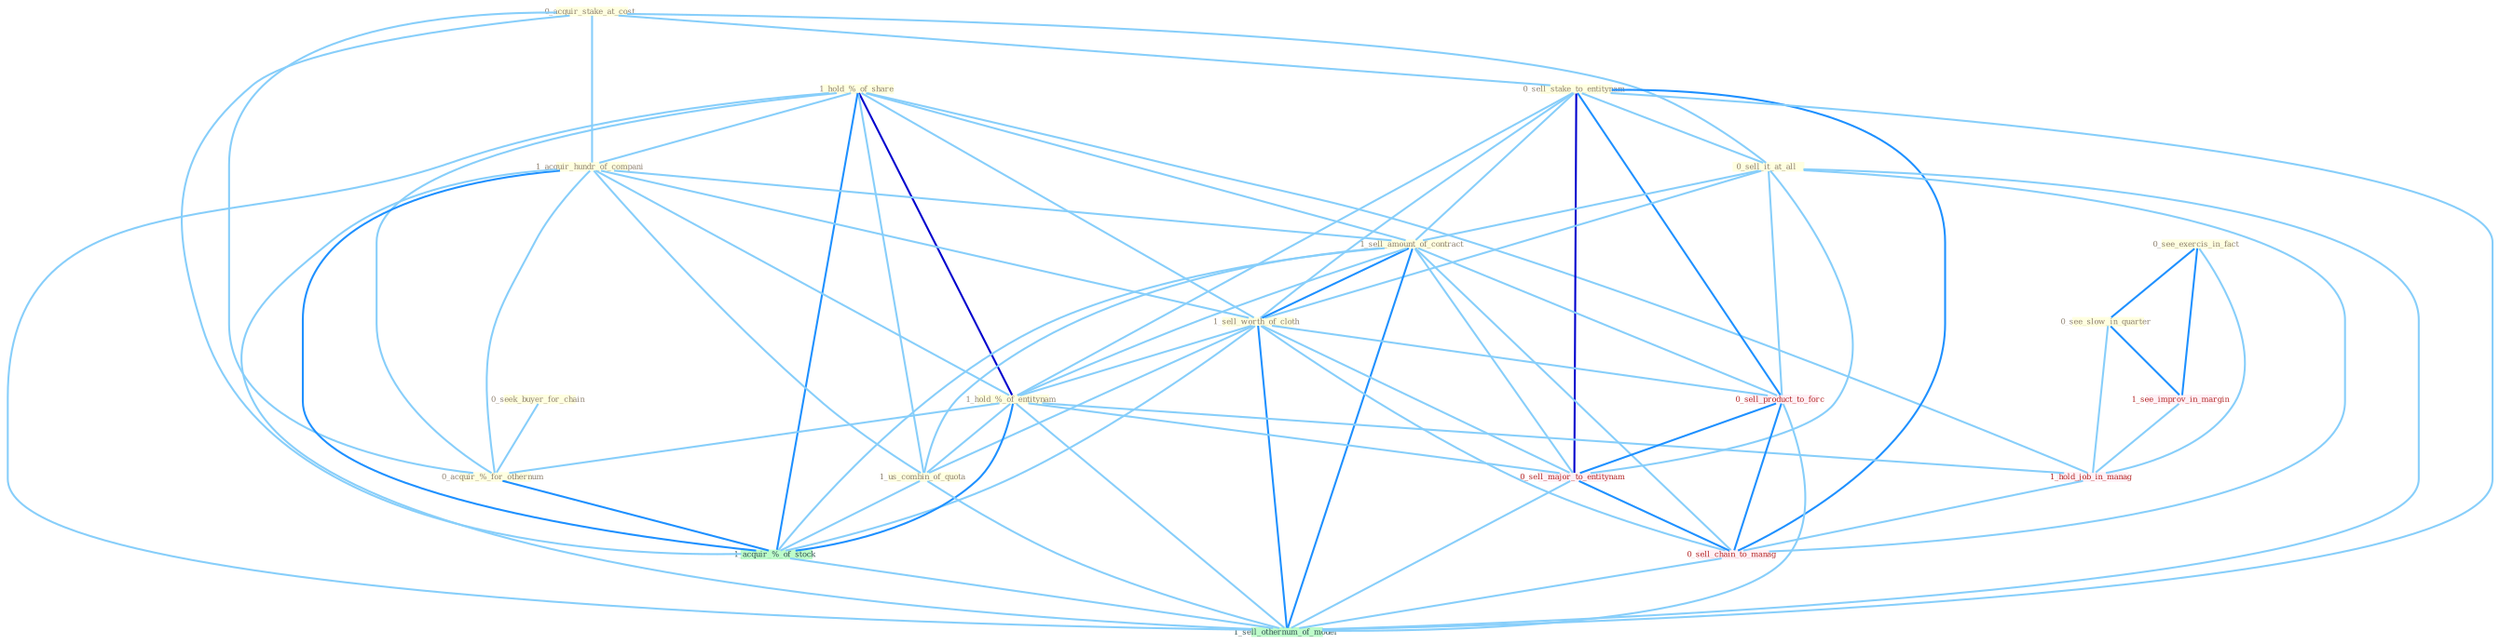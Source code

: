 Graph G{ 
    node
    [shape=polygon,style=filled,width=.5,height=.06,color="#BDFCC9",fixedsize=true,fontsize=4,
    fontcolor="#2f4f4f"];
    {node
    [color="#ffffe0", fontcolor="#8b7d6b"] "0_seek_buyer_for_chain " "0_see_exercis_in_fact " "0_acquir_stake_at_cost " "1_hold_%_of_share " "0_sell_stake_to_entitynam " "0_sell_it_at_all " "0_see_slow_in_quarter " "1_acquir_hundr_of_compani " "1_sell_amount_of_contract " "1_sell_worth_of_cloth " "1_hold_%_of_entitynam " "1_us_combin_of_quota " "0_acquir_%_for_othernum "}
{node [color="#fff0f5", fontcolor="#b22222"] "1_see_improv_in_margin " "1_hold_job_in_manag " "0_sell_product_to_forc " "0_sell_major_to_entitynam " "0_sell_chain_to_manag "}
edge [color="#B0E2FF"];

	"0_seek_buyer_for_chain " -- "0_acquir_%_for_othernum " [w="1", color="#87cefa" ];
	"0_see_exercis_in_fact " -- "0_see_slow_in_quarter " [w="2", color="#1e90ff" , len=0.8];
	"0_see_exercis_in_fact " -- "1_see_improv_in_margin " [w="2", color="#1e90ff" , len=0.8];
	"0_see_exercis_in_fact " -- "1_hold_job_in_manag " [w="1", color="#87cefa" ];
	"0_acquir_stake_at_cost " -- "0_sell_stake_to_entitynam " [w="1", color="#87cefa" ];
	"0_acquir_stake_at_cost " -- "0_sell_it_at_all " [w="1", color="#87cefa" ];
	"0_acquir_stake_at_cost " -- "1_acquir_hundr_of_compani " [w="1", color="#87cefa" ];
	"0_acquir_stake_at_cost " -- "0_acquir_%_for_othernum " [w="1", color="#87cefa" ];
	"0_acquir_stake_at_cost " -- "1_acquir_%_of_stock " [w="1", color="#87cefa" ];
	"1_hold_%_of_share " -- "1_acquir_hundr_of_compani " [w="1", color="#87cefa" ];
	"1_hold_%_of_share " -- "1_sell_amount_of_contract " [w="1", color="#87cefa" ];
	"1_hold_%_of_share " -- "1_sell_worth_of_cloth " [w="1", color="#87cefa" ];
	"1_hold_%_of_share " -- "1_hold_%_of_entitynam " [w="3", color="#0000cd" , len=0.6];
	"1_hold_%_of_share " -- "1_us_combin_of_quota " [w="1", color="#87cefa" ];
	"1_hold_%_of_share " -- "0_acquir_%_for_othernum " [w="1", color="#87cefa" ];
	"1_hold_%_of_share " -- "1_acquir_%_of_stock " [w="2", color="#1e90ff" , len=0.8];
	"1_hold_%_of_share " -- "1_hold_job_in_manag " [w="1", color="#87cefa" ];
	"1_hold_%_of_share " -- "1_sell_othernum_of_model " [w="1", color="#87cefa" ];
	"0_sell_stake_to_entitynam " -- "0_sell_it_at_all " [w="1", color="#87cefa" ];
	"0_sell_stake_to_entitynam " -- "1_sell_amount_of_contract " [w="1", color="#87cefa" ];
	"0_sell_stake_to_entitynam " -- "1_sell_worth_of_cloth " [w="1", color="#87cefa" ];
	"0_sell_stake_to_entitynam " -- "1_hold_%_of_entitynam " [w="1", color="#87cefa" ];
	"0_sell_stake_to_entitynam " -- "0_sell_product_to_forc " [w="2", color="#1e90ff" , len=0.8];
	"0_sell_stake_to_entitynam " -- "0_sell_major_to_entitynam " [w="3", color="#0000cd" , len=0.6];
	"0_sell_stake_to_entitynam " -- "0_sell_chain_to_manag " [w="2", color="#1e90ff" , len=0.8];
	"0_sell_stake_to_entitynam " -- "1_sell_othernum_of_model " [w="1", color="#87cefa" ];
	"0_sell_it_at_all " -- "1_sell_amount_of_contract " [w="1", color="#87cefa" ];
	"0_sell_it_at_all " -- "1_sell_worth_of_cloth " [w="1", color="#87cefa" ];
	"0_sell_it_at_all " -- "0_sell_product_to_forc " [w="1", color="#87cefa" ];
	"0_sell_it_at_all " -- "0_sell_major_to_entitynam " [w="1", color="#87cefa" ];
	"0_sell_it_at_all " -- "0_sell_chain_to_manag " [w="1", color="#87cefa" ];
	"0_sell_it_at_all " -- "1_sell_othernum_of_model " [w="1", color="#87cefa" ];
	"0_see_slow_in_quarter " -- "1_see_improv_in_margin " [w="2", color="#1e90ff" , len=0.8];
	"0_see_slow_in_quarter " -- "1_hold_job_in_manag " [w="1", color="#87cefa" ];
	"1_acquir_hundr_of_compani " -- "1_sell_amount_of_contract " [w="1", color="#87cefa" ];
	"1_acquir_hundr_of_compani " -- "1_sell_worth_of_cloth " [w="1", color="#87cefa" ];
	"1_acquir_hundr_of_compani " -- "1_hold_%_of_entitynam " [w="1", color="#87cefa" ];
	"1_acquir_hundr_of_compani " -- "1_us_combin_of_quota " [w="1", color="#87cefa" ];
	"1_acquir_hundr_of_compani " -- "0_acquir_%_for_othernum " [w="1", color="#87cefa" ];
	"1_acquir_hundr_of_compani " -- "1_acquir_%_of_stock " [w="2", color="#1e90ff" , len=0.8];
	"1_acquir_hundr_of_compani " -- "1_sell_othernum_of_model " [w="1", color="#87cefa" ];
	"1_sell_amount_of_contract " -- "1_sell_worth_of_cloth " [w="2", color="#1e90ff" , len=0.8];
	"1_sell_amount_of_contract " -- "1_hold_%_of_entitynam " [w="1", color="#87cefa" ];
	"1_sell_amount_of_contract " -- "1_us_combin_of_quota " [w="1", color="#87cefa" ];
	"1_sell_amount_of_contract " -- "1_acquir_%_of_stock " [w="1", color="#87cefa" ];
	"1_sell_amount_of_contract " -- "0_sell_product_to_forc " [w="1", color="#87cefa" ];
	"1_sell_amount_of_contract " -- "0_sell_major_to_entitynam " [w="1", color="#87cefa" ];
	"1_sell_amount_of_contract " -- "0_sell_chain_to_manag " [w="1", color="#87cefa" ];
	"1_sell_amount_of_contract " -- "1_sell_othernum_of_model " [w="2", color="#1e90ff" , len=0.8];
	"1_sell_worth_of_cloth " -- "1_hold_%_of_entitynam " [w="1", color="#87cefa" ];
	"1_sell_worth_of_cloth " -- "1_us_combin_of_quota " [w="1", color="#87cefa" ];
	"1_sell_worth_of_cloth " -- "1_acquir_%_of_stock " [w="1", color="#87cefa" ];
	"1_sell_worth_of_cloth " -- "0_sell_product_to_forc " [w="1", color="#87cefa" ];
	"1_sell_worth_of_cloth " -- "0_sell_major_to_entitynam " [w="1", color="#87cefa" ];
	"1_sell_worth_of_cloth " -- "0_sell_chain_to_manag " [w="1", color="#87cefa" ];
	"1_sell_worth_of_cloth " -- "1_sell_othernum_of_model " [w="2", color="#1e90ff" , len=0.8];
	"1_hold_%_of_entitynam " -- "1_us_combin_of_quota " [w="1", color="#87cefa" ];
	"1_hold_%_of_entitynam " -- "0_acquir_%_for_othernum " [w="1", color="#87cefa" ];
	"1_hold_%_of_entitynam " -- "1_acquir_%_of_stock " [w="2", color="#1e90ff" , len=0.8];
	"1_hold_%_of_entitynam " -- "1_hold_job_in_manag " [w="1", color="#87cefa" ];
	"1_hold_%_of_entitynam " -- "0_sell_major_to_entitynam " [w="1", color="#87cefa" ];
	"1_hold_%_of_entitynam " -- "1_sell_othernum_of_model " [w="1", color="#87cefa" ];
	"1_us_combin_of_quota " -- "1_acquir_%_of_stock " [w="1", color="#87cefa" ];
	"1_us_combin_of_quota " -- "1_sell_othernum_of_model " [w="1", color="#87cefa" ];
	"0_acquir_%_for_othernum " -- "1_acquir_%_of_stock " [w="2", color="#1e90ff" , len=0.8];
	"1_see_improv_in_margin " -- "1_hold_job_in_manag " [w="1", color="#87cefa" ];
	"1_acquir_%_of_stock " -- "1_sell_othernum_of_model " [w="1", color="#87cefa" ];
	"1_hold_job_in_manag " -- "0_sell_chain_to_manag " [w="1", color="#87cefa" ];
	"0_sell_product_to_forc " -- "0_sell_major_to_entitynam " [w="2", color="#1e90ff" , len=0.8];
	"0_sell_product_to_forc " -- "0_sell_chain_to_manag " [w="2", color="#1e90ff" , len=0.8];
	"0_sell_product_to_forc " -- "1_sell_othernum_of_model " [w="1", color="#87cefa" ];
	"0_sell_major_to_entitynam " -- "0_sell_chain_to_manag " [w="2", color="#1e90ff" , len=0.8];
	"0_sell_major_to_entitynam " -- "1_sell_othernum_of_model " [w="1", color="#87cefa" ];
	"0_sell_chain_to_manag " -- "1_sell_othernum_of_model " [w="1", color="#87cefa" ];
}